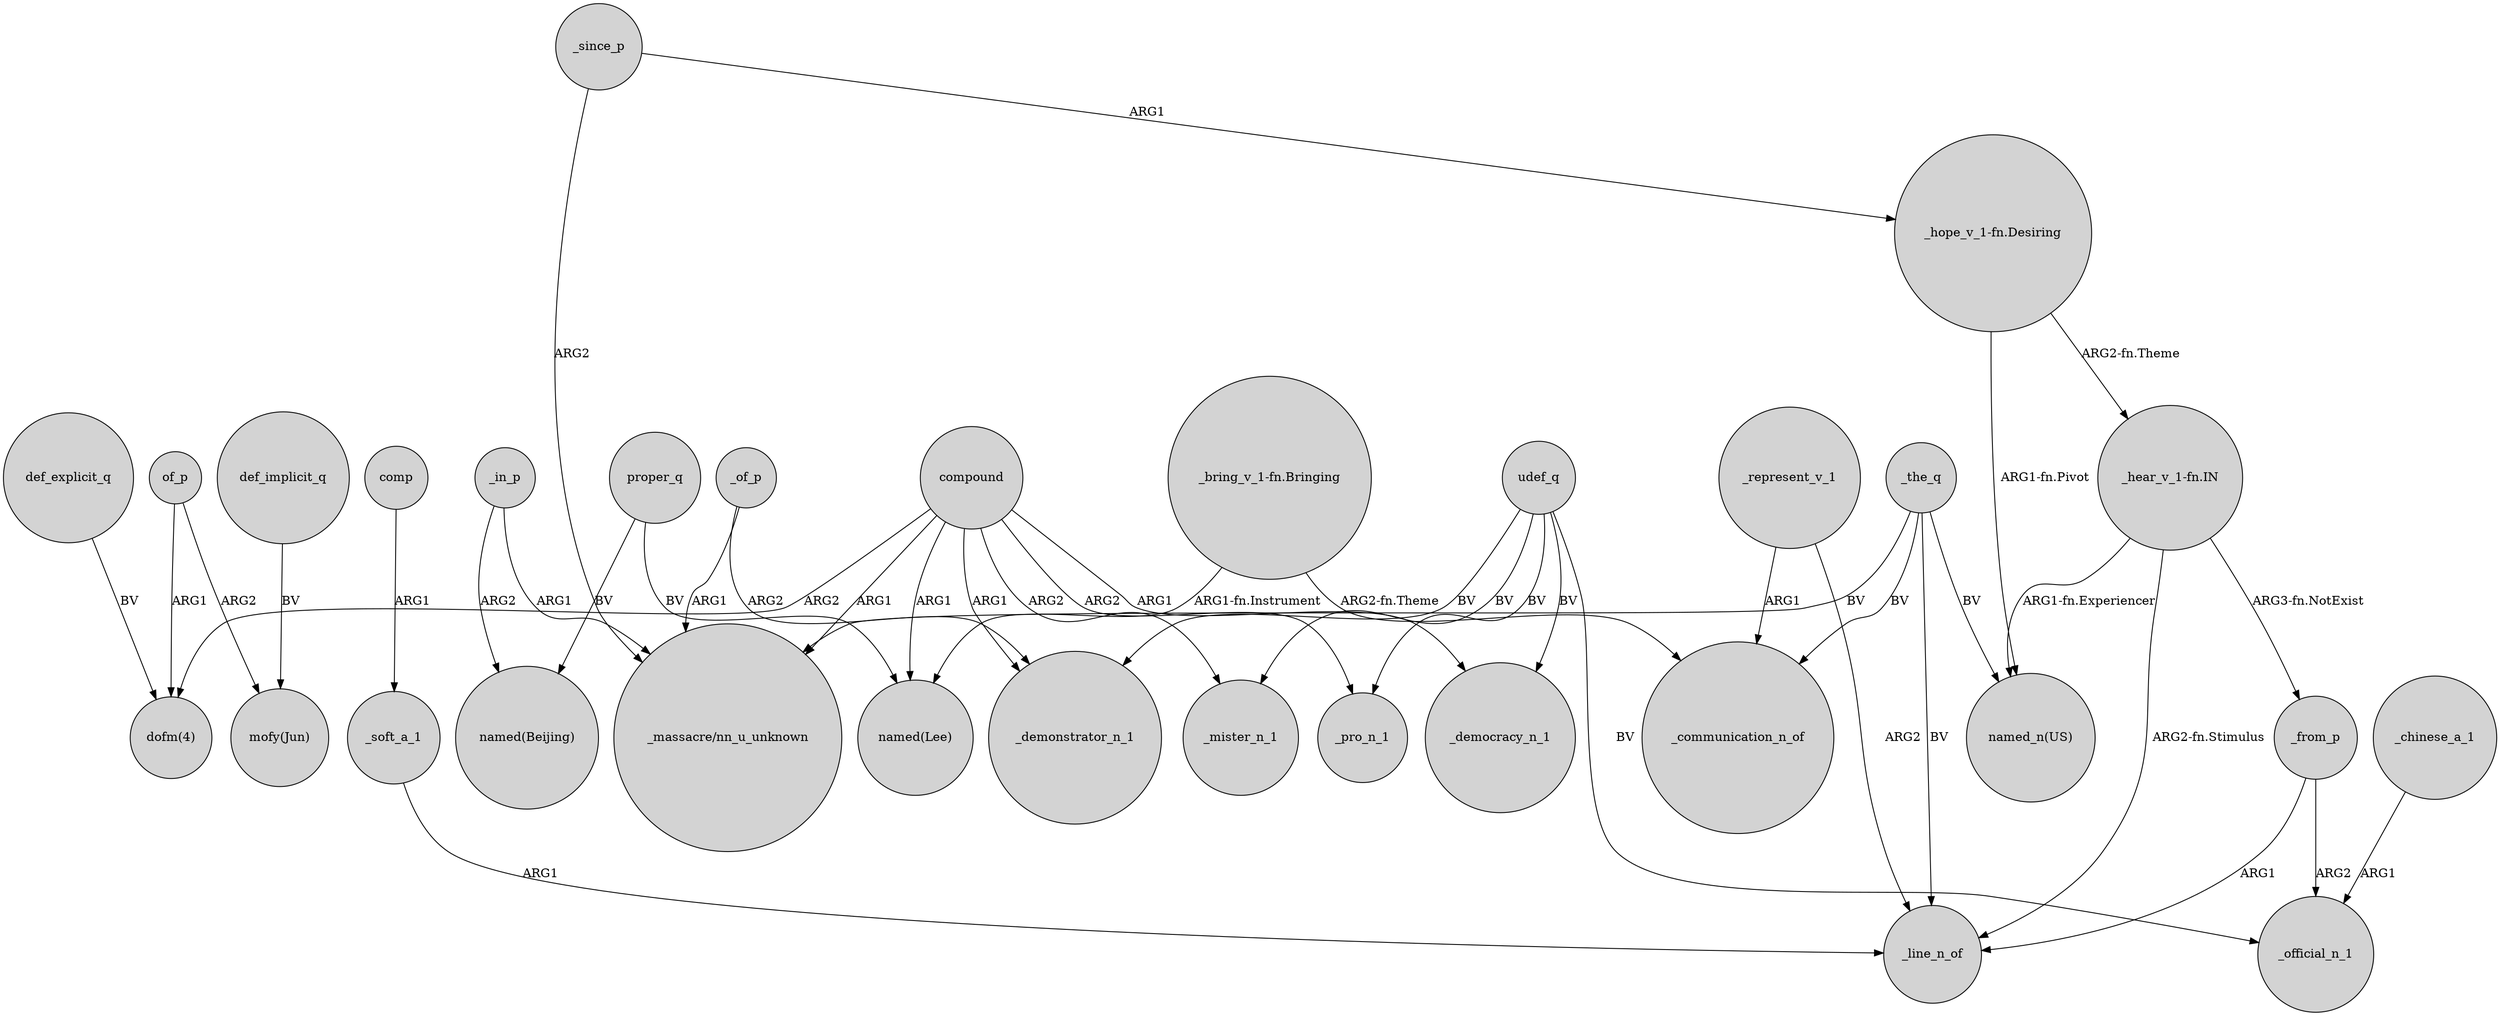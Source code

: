 digraph {
	node [shape=circle style=filled]
	of_p -> "dofm(4)" [label=ARG1]
	_represent_v_1 -> _communication_n_of [label=ARG1]
	_chinese_a_1 -> _official_n_1 [label=ARG1]
	_the_q -> _communication_n_of [label=BV]
	comp -> _soft_a_1 [label=ARG1]
	proper_q -> "named(Lee)" [label=BV]
	compound -> "dofm(4)" [label=ARG2]
	def_explicit_q -> "dofm(4)" [label=BV]
	_the_q -> _line_n_of [label=BV]
	of_p -> "mofy(Jun)" [label=ARG2]
	compound -> _mister_n_1 [label=ARG2]
	_in_p -> "_massacre/nn_u_unknown" [label=ARG1]
	compound -> _pro_n_1 [label=ARG2]
	udef_q -> _mister_n_1 [label=BV]
	_of_p -> "_massacre/nn_u_unknown" [label=ARG1]
	"_hear_v_1-fn.IN" -> _line_n_of [label="ARG2-fn.Stimulus"]
	_since_p -> "_hope_v_1-fn.Desiring" [label=ARG1]
	udef_q -> _demonstrator_n_1 [label=BV]
	_from_p -> _official_n_1 [label=ARG2]
	"_hear_v_1-fn.IN" -> "named_n(US)" [label="ARG1-fn.Experiencer"]
	_the_q -> "named_n(US)" [label=BV]
	"_hear_v_1-fn.IN" -> _from_p [label="ARG3-fn.NotExist"]
	_the_q -> "_massacre/nn_u_unknown" [label=BV]
	def_implicit_q -> "mofy(Jun)" [label=BV]
	udef_q -> _democracy_n_1 [label=BV]
	_of_p -> _demonstrator_n_1 [label=ARG2]
	"_hope_v_1-fn.Desiring" -> "_hear_v_1-fn.IN" [label="ARG2-fn.Theme"]
	udef_q -> _official_n_1 [label=BV]
	_from_p -> _line_n_of [label=ARG1]
	_soft_a_1 -> _line_n_of [label=ARG1]
	udef_q -> _pro_n_1 [label=BV]
	"_bring_v_1-fn.Bringing" -> "named(Lee)" [label="ARG1-fn.Instrument"]
	_represent_v_1 -> _line_n_of [label=ARG2]
	compound -> "_massacre/nn_u_unknown" [label=ARG1]
	"_hope_v_1-fn.Desiring" -> "named_n(US)" [label="ARG1-fn.Pivot"]
	"_bring_v_1-fn.Bringing" -> _communication_n_of [label="ARG2-fn.Theme"]
	_since_p -> "_massacre/nn_u_unknown" [label=ARG2]
	compound -> _democracy_n_1 [label=ARG1]
	compound -> _demonstrator_n_1 [label=ARG1]
	compound -> "named(Lee)" [label=ARG1]
	_in_p -> "named(Beijing)" [label=ARG2]
	proper_q -> "named(Beijing)" [label=BV]
}
